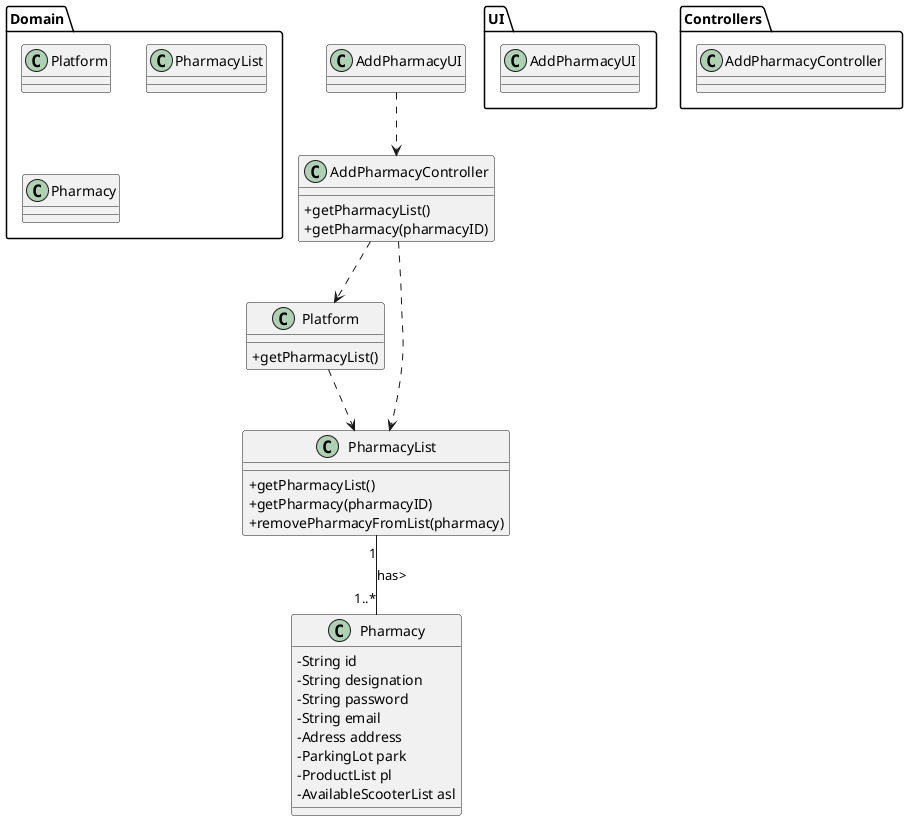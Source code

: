 @startuml
skinparam classAttributeIconSize 0

package UI <<Folder>> {
  class AddPharmacyUI
}

package Controllers <<Folder>> {
  class AddPharmacyController
}

package Domain <<Folder>> {
class Platform
class PharmacyList
class Pharmacy
}
class AddPharmacyUI {
}

class AddPharmacyController {
  +getPharmacyList()
  +getPharmacy(pharmacyID)
}

class Platform {
  +getPharmacyList()
}

class PharmacyList {
  +getPharmacyList()
  +getPharmacy(pharmacyID)
  +removePharmacyFromList(pharmacy)
}

class Pharmacy{
-String id
-String designation
-String password
-String email
-Adress address
-ParkingLot park
-ProductList pl
-AvailableScooterList asl
}

AddPharmacyUI ..> AddPharmacyController

AddPharmacyController ..> Platform
AddPharmacyController ..> PharmacyList

Platform ..> PharmacyList

PharmacyList"1" -- "1..*" Pharmacy : has>

@enduml